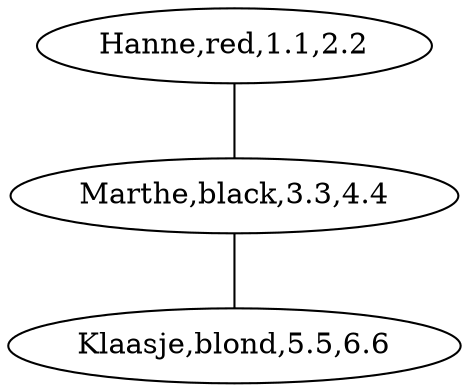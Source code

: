 graph G {
0[label="Marthe,black,3.3,4.4", regular="0"];
1[label="Hanne,red,1.1,2.2", regular="0"];
2[label="Klaasje,blond,5.5,6.6", regular="0"];
1--0 ;
0--2 ;
}
